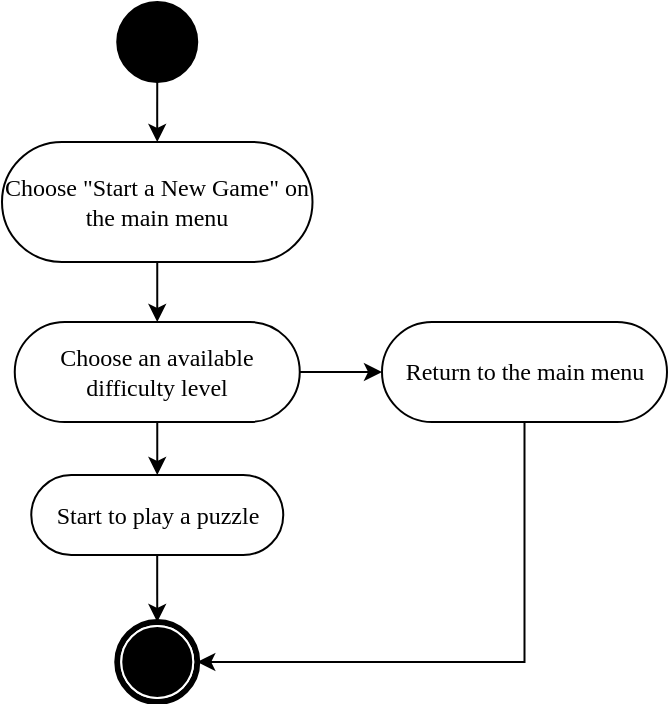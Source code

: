 <mxfile version="23.1.2" type="github">
  <diagram name="第 1 页" id="bDmCU41bznjaOLfG8BY1">
    <mxGraphModel dx="2074" dy="3618" grid="1" gridSize="10" guides="1" tooltips="1" connect="1" arrows="1" fold="1" page="1" pageScale="1" pageWidth="291" pageHeight="413" math="0" shadow="0">
      <root>
        <mxCell id="0" />
        <mxCell id="1" parent="0" />
        <mxCell id="kFxYqNJQI-VPD_FiJo-z-1" value="" style="edgeStyle=orthogonalEdgeStyle;rounded=0;orthogonalLoop=1;jettySize=auto;html=1;" parent="1" source="kFxYqNJQI-VPD_FiJo-z-3" target="kFxYqNJQI-VPD_FiJo-z-8" edge="1">
          <mxGeometry relative="1" as="geometry">
            <Array as="points">
              <mxPoint x="125.25" y="-2190" />
              <mxPoint x="125.25" y="-2190" />
            </Array>
          </mxGeometry>
        </mxCell>
        <mxCell id="ZI6ryOquVKS2EfcEjUDm-2" value="" style="edgeStyle=orthogonalEdgeStyle;rounded=0;orthogonalLoop=1;jettySize=auto;html=1;" parent="1" source="kFxYqNJQI-VPD_FiJo-z-3" target="ZI6ryOquVKS2EfcEjUDm-1" edge="1">
          <mxGeometry relative="1" as="geometry" />
        </mxCell>
        <mxCell id="kFxYqNJQI-VPD_FiJo-z-3" value="Choose an available difficulty level" style="rounded=1;whiteSpace=wrap;html=1;shadow=0;comic=0;labelBackgroundColor=none;strokeWidth=1;fontFamily=Verdana;fontSize=12;align=center;arcSize=50;" parent="1" vertex="1">
          <mxGeometry x="66.38" y="-2300" width="142.5" height="50" as="geometry" />
        </mxCell>
        <mxCell id="kFxYqNJQI-VPD_FiJo-z-4" value="" style="edgeStyle=orthogonalEdgeStyle;rounded=0;orthogonalLoop=1;jettySize=auto;html=1;entryX=0.5;entryY=0;entryDx=0;entryDy=0;" parent="1" source="kFxYqNJQI-VPD_FiJo-z-5" target="kFxYqNJQI-VPD_FiJo-z-11" edge="1">
          <mxGeometry relative="1" as="geometry">
            <mxPoint x="117.5" y="-2380" as="targetPoint" />
          </mxGeometry>
        </mxCell>
        <mxCell id="kFxYqNJQI-VPD_FiJo-z-5" value="" style="ellipse;whiteSpace=wrap;html=1;rounded=0;shadow=0;comic=0;labelBackgroundColor=none;strokeWidth=1;fillColor=#000000;fontFamily=Verdana;fontSize=12;align=center;" parent="1" vertex="1">
          <mxGeometry x="117.62" y="-2460" width="40" height="40" as="geometry" />
        </mxCell>
        <mxCell id="kFxYqNJQI-VPD_FiJo-z-14" value="" style="edgeStyle=orthogonalEdgeStyle;rounded=0;orthogonalLoop=1;jettySize=auto;html=1;" parent="1" source="kFxYqNJQI-VPD_FiJo-z-8" target="kFxYqNJQI-VPD_FiJo-z-9" edge="1">
          <mxGeometry relative="1" as="geometry" />
        </mxCell>
        <mxCell id="kFxYqNJQI-VPD_FiJo-z-8" value="Start to play a puzzle" style="rounded=1;whiteSpace=wrap;html=1;shadow=0;comic=0;labelBackgroundColor=none;strokeWidth=1;fontFamily=Verdana;fontSize=12;align=center;arcSize=50;" parent="1" vertex="1">
          <mxGeometry x="74.63" y="-2223.5" width="126" height="40" as="geometry" />
        </mxCell>
        <mxCell id="kFxYqNJQI-VPD_FiJo-z-9" value="" style="shape=mxgraph.bpmn.shape;html=1;verticalLabelPosition=bottom;labelBackgroundColor=#ffffff;verticalAlign=top;perimeter=ellipsePerimeter;outline=end;symbol=terminate;rounded=0;shadow=0;comic=0;strokeWidth=1;fontFamily=Verdana;fontSize=12;align=center;" parent="1" vertex="1">
          <mxGeometry x="117.63" y="-2150" width="40" height="40" as="geometry" />
        </mxCell>
        <mxCell id="kFxYqNJQI-VPD_FiJo-z-10" value="" style="edgeStyle=orthogonalEdgeStyle;rounded=0;orthogonalLoop=1;jettySize=auto;html=1;" parent="1" source="kFxYqNJQI-VPD_FiJo-z-11" target="kFxYqNJQI-VPD_FiJo-z-3" edge="1">
          <mxGeometry relative="1" as="geometry">
            <Array as="points">
              <mxPoint x="117.25" y="-2260" />
              <mxPoint x="117.25" y="-2260" />
            </Array>
          </mxGeometry>
        </mxCell>
        <mxCell id="kFxYqNJQI-VPD_FiJo-z-11" value="Choose &quot;Start a New Game&quot; on the main menu" style="rounded=1;whiteSpace=wrap;html=1;shadow=0;comic=0;labelBackgroundColor=none;strokeWidth=1;fontFamily=Verdana;fontSize=12;align=center;arcSize=50;" parent="1" vertex="1">
          <mxGeometry x="60" y="-2390" width="155.25" height="60" as="geometry" />
        </mxCell>
        <mxCell id="ZI6ryOquVKS2EfcEjUDm-4" value="" style="edgeStyle=orthogonalEdgeStyle;rounded=0;orthogonalLoop=1;jettySize=auto;html=1;entryX=1;entryY=0.5;entryDx=0;entryDy=0;" parent="1" source="ZI6ryOquVKS2EfcEjUDm-1" target="kFxYqNJQI-VPD_FiJo-z-9" edge="1">
          <mxGeometry relative="1" as="geometry">
            <mxPoint x="170" y="-2122" as="targetPoint" />
            <Array as="points">
              <mxPoint x="321" y="-2130" />
            </Array>
          </mxGeometry>
        </mxCell>
        <mxCell id="ZI6ryOquVKS2EfcEjUDm-1" value="Return to the main menu" style="rounded=1;whiteSpace=wrap;html=1;shadow=0;comic=0;labelBackgroundColor=none;strokeWidth=1;fontFamily=Verdana;fontSize=12;align=center;arcSize=50;" parent="1" vertex="1">
          <mxGeometry x="250" y="-2300" width="142.5" height="50" as="geometry" />
        </mxCell>
      </root>
    </mxGraphModel>
  </diagram>
</mxfile>
